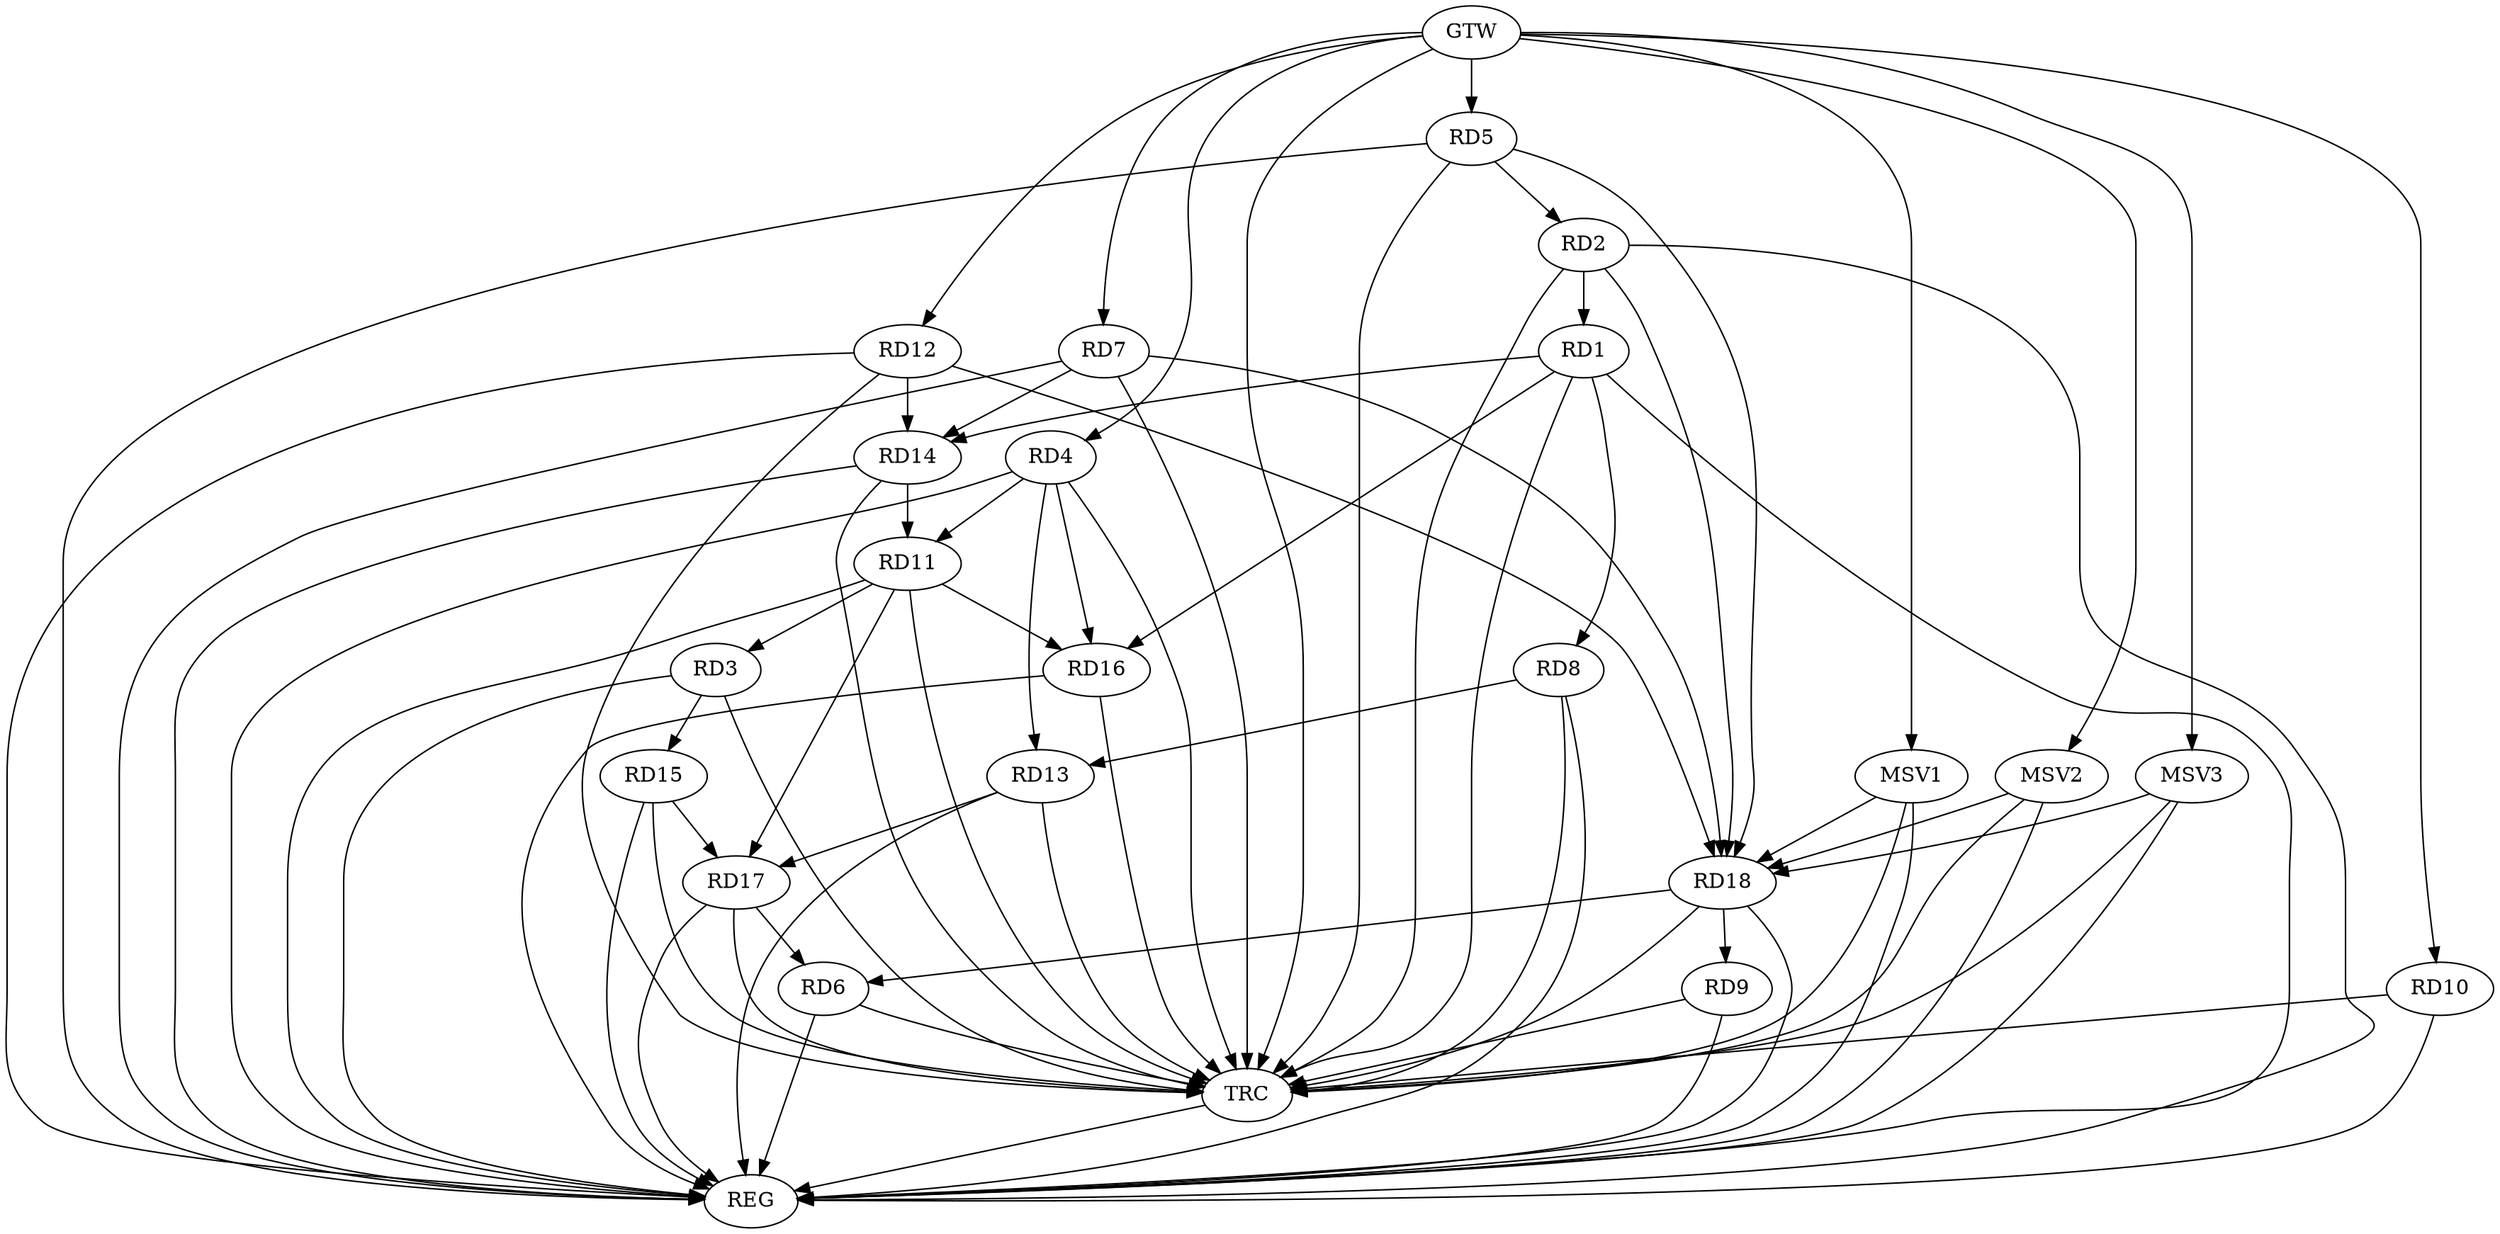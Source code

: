 strict digraph G {
  RD1 [ label="RD1" ];
  RD2 [ label="RD2" ];
  RD3 [ label="RD3" ];
  RD4 [ label="RD4" ];
  RD5 [ label="RD5" ];
  RD6 [ label="RD6" ];
  RD7 [ label="RD7" ];
  RD8 [ label="RD8" ];
  RD9 [ label="RD9" ];
  RD10 [ label="RD10" ];
  RD11 [ label="RD11" ];
  RD12 [ label="RD12" ];
  RD13 [ label="RD13" ];
  RD14 [ label="RD14" ];
  RD15 [ label="RD15" ];
  RD16 [ label="RD16" ];
  RD17 [ label="RD17" ];
  RD18 [ label="RD18" ];
  GTW [ label="GTW" ];
  REG [ label="REG" ];
  TRC [ label="TRC" ];
  MSV1 [ label="MSV1" ];
  MSV2 [ label="MSV2" ];
  MSV3 [ label="MSV3" ];
  RD2 -> RD1;
  RD1 -> RD8;
  RD1 -> RD14;
  RD1 -> RD16;
  RD5 -> RD2;
  RD2 -> RD18;
  RD11 -> RD3;
  RD3 -> RD15;
  RD4 -> RD11;
  RD4 -> RD13;
  RD4 -> RD16;
  RD5 -> RD18;
  RD17 -> RD6;
  RD18 -> RD6;
  RD7 -> RD14;
  RD7 -> RD18;
  RD8 -> RD13;
  RD18 -> RD9;
  RD14 -> RD11;
  RD11 -> RD16;
  RD11 -> RD17;
  RD12 -> RD14;
  RD12 -> RD18;
  RD13 -> RD17;
  RD15 -> RD17;
  GTW -> RD4;
  GTW -> RD5;
  GTW -> RD7;
  GTW -> RD10;
  GTW -> RD12;
  RD1 -> REG;
  RD2 -> REG;
  RD3 -> REG;
  RD4 -> REG;
  RD5 -> REG;
  RD6 -> REG;
  RD7 -> REG;
  RD8 -> REG;
  RD9 -> REG;
  RD10 -> REG;
  RD11 -> REG;
  RD12 -> REG;
  RD13 -> REG;
  RD14 -> REG;
  RD15 -> REG;
  RD16 -> REG;
  RD17 -> REG;
  RD18 -> REG;
  RD1 -> TRC;
  RD2 -> TRC;
  RD3 -> TRC;
  RD4 -> TRC;
  RD5 -> TRC;
  RD6 -> TRC;
  RD7 -> TRC;
  RD8 -> TRC;
  RD9 -> TRC;
  RD10 -> TRC;
  RD11 -> TRC;
  RD12 -> TRC;
  RD13 -> TRC;
  RD14 -> TRC;
  RD15 -> TRC;
  RD16 -> TRC;
  RD17 -> TRC;
  RD18 -> TRC;
  GTW -> TRC;
  TRC -> REG;
  MSV1 -> RD18;
  GTW -> MSV1;
  MSV1 -> REG;
  MSV1 -> TRC;
  MSV2 -> RD18;
  GTW -> MSV2;
  MSV2 -> REG;
  MSV2 -> TRC;
  MSV3 -> RD18;
  GTW -> MSV3;
  MSV3 -> REG;
  MSV3 -> TRC;
}
